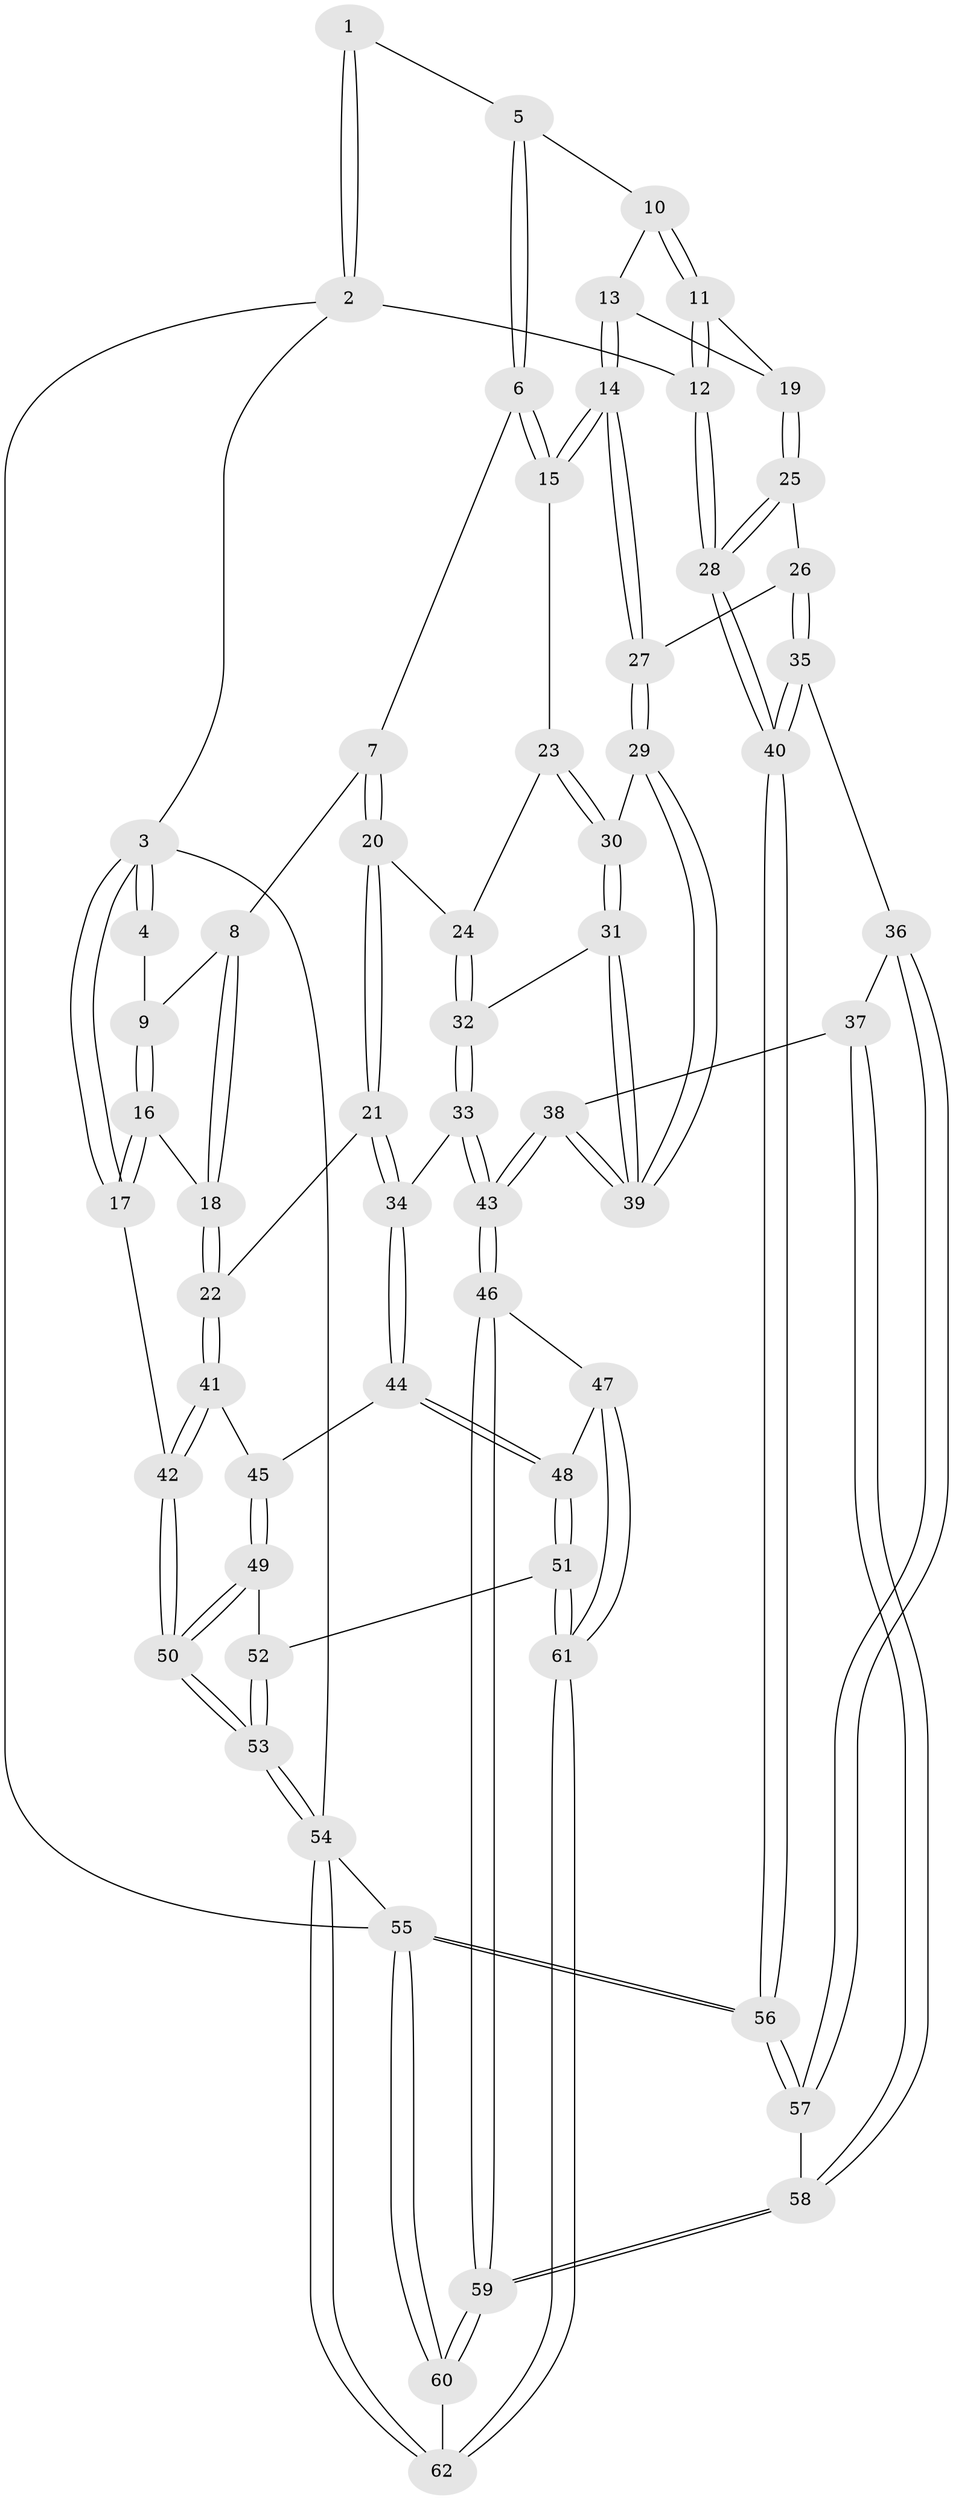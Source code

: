 // coarse degree distribution, {4: 0.40540540540540543, 7: 0.02702702702702703, 2: 0.02702702702702703, 5: 0.43243243243243246, 3: 0.08108108108108109, 6: 0.02702702702702703}
// Generated by graph-tools (version 1.1) at 2025/24/03/03/25 07:24:38]
// undirected, 62 vertices, 152 edges
graph export_dot {
graph [start="1"]
  node [color=gray90,style=filled];
  1 [pos="+0.5985937045361793+0"];
  2 [pos="+1+0"];
  3 [pos="+0+0"];
  4 [pos="+0.02790133192097504+0"];
  5 [pos="+0.598769087927093+0"];
  6 [pos="+0.5537099290977111+0"];
  7 [pos="+0.42589017401594953+0.14581983227064946"];
  8 [pos="+0.291875901004769+0.14622532168448885"];
  9 [pos="+0.14715260015002907+0.057314297901163845"];
  10 [pos="+0.6075466708925773+0"];
  11 [pos="+1+0.1357116093751312"];
  12 [pos="+1+0.0818867361168462"];
  13 [pos="+0.8288151708513327+0.16345929025742204"];
  14 [pos="+0.7742485558502561+0.2781944228016936"];
  15 [pos="+0.6444782360248882+0.2597957736444926"];
  16 [pos="+0.05938685958996832+0.24395300276820064"];
  17 [pos="+0+0.2756546222300517"];
  18 [pos="+0.18573510849475852+0.362911277011136"];
  19 [pos="+1+0.16178564497472106"];
  20 [pos="+0.4412458596546798+0.2743052050013254"];
  21 [pos="+0.3175903527140638+0.4003175815314262"];
  22 [pos="+0.20524074216204696+0.40473654837710904"];
  23 [pos="+0.5892169257478498+0.304792518326395"];
  24 [pos="+0.4580119214756929+0.2841627520909521"];
  25 [pos="+0.9157528531230111+0.3658772854299728"];
  26 [pos="+0.8543077929450212+0.3805363039798257"];
  27 [pos="+0.7869301977580094+0.3421728926464494"];
  28 [pos="+1+0.533483336004194"];
  29 [pos="+0.7260818752065382+0.4080654207189474"];
  30 [pos="+0.6090887646729395+0.36644748959226137"];
  31 [pos="+0.560389367185765+0.4546556344912724"];
  32 [pos="+0.528976352196842+0.4513710954953699"];
  33 [pos="+0.44102886642601297+0.5043988924237659"];
  34 [pos="+0.4090672049417575+0.5022412149780983"];
  35 [pos="+0.8999423680090433+0.6282872208377935"];
  36 [pos="+0.8676016133491805+0.642013260484718"];
  37 [pos="+0.7918418431996728+0.6640960061819027"];
  38 [pos="+0.7098151186277328+0.6767230500721908"];
  39 [pos="+0.685000651521417+0.5742444216873315"];
  40 [pos="+1+0.61582217385193"];
  41 [pos="+0.14657086208492284+0.5091375847938721"];
  42 [pos="+0+0.5324557309422248"];
  43 [pos="+0.6415513151795958+0.7462304551409804"];
  44 [pos="+0.352159337279038+0.6447312107746703"];
  45 [pos="+0.15316534210244231+0.5259553408612659"];
  46 [pos="+0.6397436876824321+0.749162976014155"];
  47 [pos="+0.5986607182283294+0.757428792960618"];
  48 [pos="+0.3849591049299957+0.7546898129595877"];
  49 [pos="+0.14232741235139693+0.7441600046581174"];
  50 [pos="+0+0.7894987164451402"];
  51 [pos="+0.2635339399918246+0.8498040068054804"];
  52 [pos="+0.26141983437412275+0.8491343530595457"];
  53 [pos="+0+1"];
  54 [pos="+0+1"];
  55 [pos="+1+1"];
  56 [pos="+1+0.9090988273510608"];
  57 [pos="+0.9454130544117054+0.8731640188183089"];
  58 [pos="+0.9070234402581279+0.885099125722783"];
  59 [pos="+0.7379156075109867+1"];
  60 [pos="+0.7493168426758684+1"];
  61 [pos="+0.34579089746874364+1"];
  62 [pos="+0.3522903543801334+1"];
  1 -- 2;
  1 -- 2;
  1 -- 5;
  2 -- 3;
  2 -- 12;
  2 -- 55;
  3 -- 4;
  3 -- 4;
  3 -- 17;
  3 -- 17;
  3 -- 54;
  4 -- 9;
  5 -- 6;
  5 -- 6;
  5 -- 10;
  6 -- 7;
  6 -- 15;
  6 -- 15;
  7 -- 8;
  7 -- 20;
  7 -- 20;
  8 -- 9;
  8 -- 18;
  8 -- 18;
  9 -- 16;
  9 -- 16;
  10 -- 11;
  10 -- 11;
  10 -- 13;
  11 -- 12;
  11 -- 12;
  11 -- 19;
  12 -- 28;
  12 -- 28;
  13 -- 14;
  13 -- 14;
  13 -- 19;
  14 -- 15;
  14 -- 15;
  14 -- 27;
  14 -- 27;
  15 -- 23;
  16 -- 17;
  16 -- 17;
  16 -- 18;
  17 -- 42;
  18 -- 22;
  18 -- 22;
  19 -- 25;
  19 -- 25;
  20 -- 21;
  20 -- 21;
  20 -- 24;
  21 -- 22;
  21 -- 34;
  21 -- 34;
  22 -- 41;
  22 -- 41;
  23 -- 24;
  23 -- 30;
  23 -- 30;
  24 -- 32;
  24 -- 32;
  25 -- 26;
  25 -- 28;
  25 -- 28;
  26 -- 27;
  26 -- 35;
  26 -- 35;
  27 -- 29;
  27 -- 29;
  28 -- 40;
  28 -- 40;
  29 -- 30;
  29 -- 39;
  29 -- 39;
  30 -- 31;
  30 -- 31;
  31 -- 32;
  31 -- 39;
  31 -- 39;
  32 -- 33;
  32 -- 33;
  33 -- 34;
  33 -- 43;
  33 -- 43;
  34 -- 44;
  34 -- 44;
  35 -- 36;
  35 -- 40;
  35 -- 40;
  36 -- 37;
  36 -- 57;
  36 -- 57;
  37 -- 38;
  37 -- 58;
  37 -- 58;
  38 -- 39;
  38 -- 39;
  38 -- 43;
  38 -- 43;
  40 -- 56;
  40 -- 56;
  41 -- 42;
  41 -- 42;
  41 -- 45;
  42 -- 50;
  42 -- 50;
  43 -- 46;
  43 -- 46;
  44 -- 45;
  44 -- 48;
  44 -- 48;
  45 -- 49;
  45 -- 49;
  46 -- 47;
  46 -- 59;
  46 -- 59;
  47 -- 48;
  47 -- 61;
  47 -- 61;
  48 -- 51;
  48 -- 51;
  49 -- 50;
  49 -- 50;
  49 -- 52;
  50 -- 53;
  50 -- 53;
  51 -- 52;
  51 -- 61;
  51 -- 61;
  52 -- 53;
  52 -- 53;
  53 -- 54;
  53 -- 54;
  54 -- 62;
  54 -- 62;
  54 -- 55;
  55 -- 56;
  55 -- 56;
  55 -- 60;
  55 -- 60;
  56 -- 57;
  56 -- 57;
  57 -- 58;
  58 -- 59;
  58 -- 59;
  59 -- 60;
  59 -- 60;
  60 -- 62;
  61 -- 62;
  61 -- 62;
}
